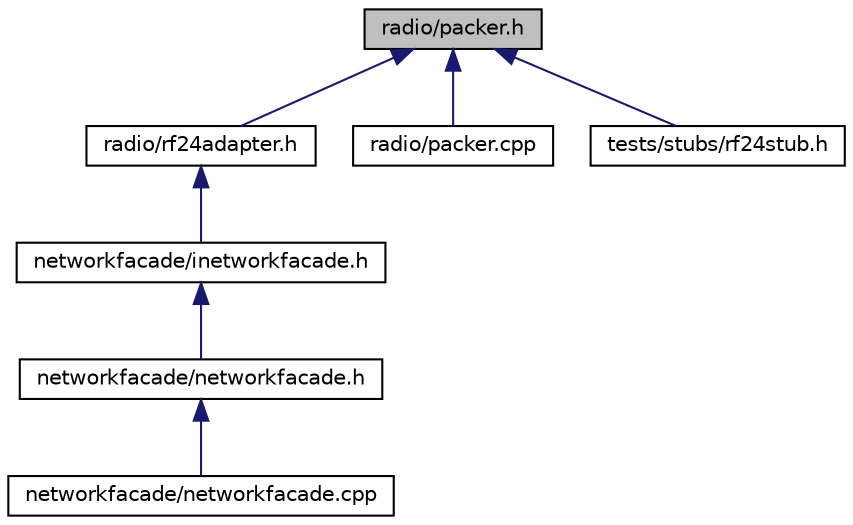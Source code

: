 digraph "radio/packer.h"
{
  edge [fontname="Helvetica",fontsize="10",labelfontname="Helvetica",labelfontsize="10"];
  node [fontname="Helvetica",fontsize="10",shape=record];
  Node4 [label="radio/packer.h",height=0.2,width=0.4,color="black", fillcolor="grey75", style="filled", fontcolor="black"];
  Node4 -> Node5 [dir="back",color="midnightblue",fontsize="10",style="solid",fontname="Helvetica"];
  Node5 [label="radio/rf24adapter.h",height=0.2,width=0.4,color="black", fillcolor="white", style="filled",URL="$rf24adapter_8h_source.html"];
  Node5 -> Node6 [dir="back",color="midnightblue",fontsize="10",style="solid",fontname="Helvetica"];
  Node6 [label="networkfacade/inetworkfacade.h",height=0.2,width=0.4,color="black", fillcolor="white", style="filled",URL="$inetworkfacade_8h.html",tooltip="Interface for NetworkFacade. "];
  Node6 -> Node7 [dir="back",color="midnightblue",fontsize="10",style="solid",fontname="Helvetica"];
  Node7 [label="networkfacade/networkfacade.h",height=0.2,width=0.4,color="black", fillcolor="white", style="filled",URL="$networkfacade_8h.html",tooltip="Implementation of NetworkFacade. "];
  Node7 -> Node8 [dir="back",color="midnightblue",fontsize="10",style="solid",fontname="Helvetica"];
  Node8 [label="networkfacade/networkfacade.cpp",height=0.2,width=0.4,color="black", fillcolor="white", style="filled",URL="$networkfacade_8cpp.html",tooltip="Implementation of NetworkFacade. "];
  Node4 -> Node9 [dir="back",color="midnightblue",fontsize="10",style="solid",fontname="Helvetica"];
  Node9 [label="radio/packer.cpp",height=0.2,width=0.4,color="black", fillcolor="white", style="filled",URL="$packer_8cpp.html",tooltip="Implementation of pack and unpack functionality. "];
  Node4 -> Node10 [dir="back",color="midnightblue",fontsize="10",style="solid",fontname="Helvetica"];
  Node10 [label="tests/stubs/rf24stub.h",height=0.2,width=0.4,color="black", fillcolor="white", style="filled",URL="$rf24stub_8h_source.html"];
}
